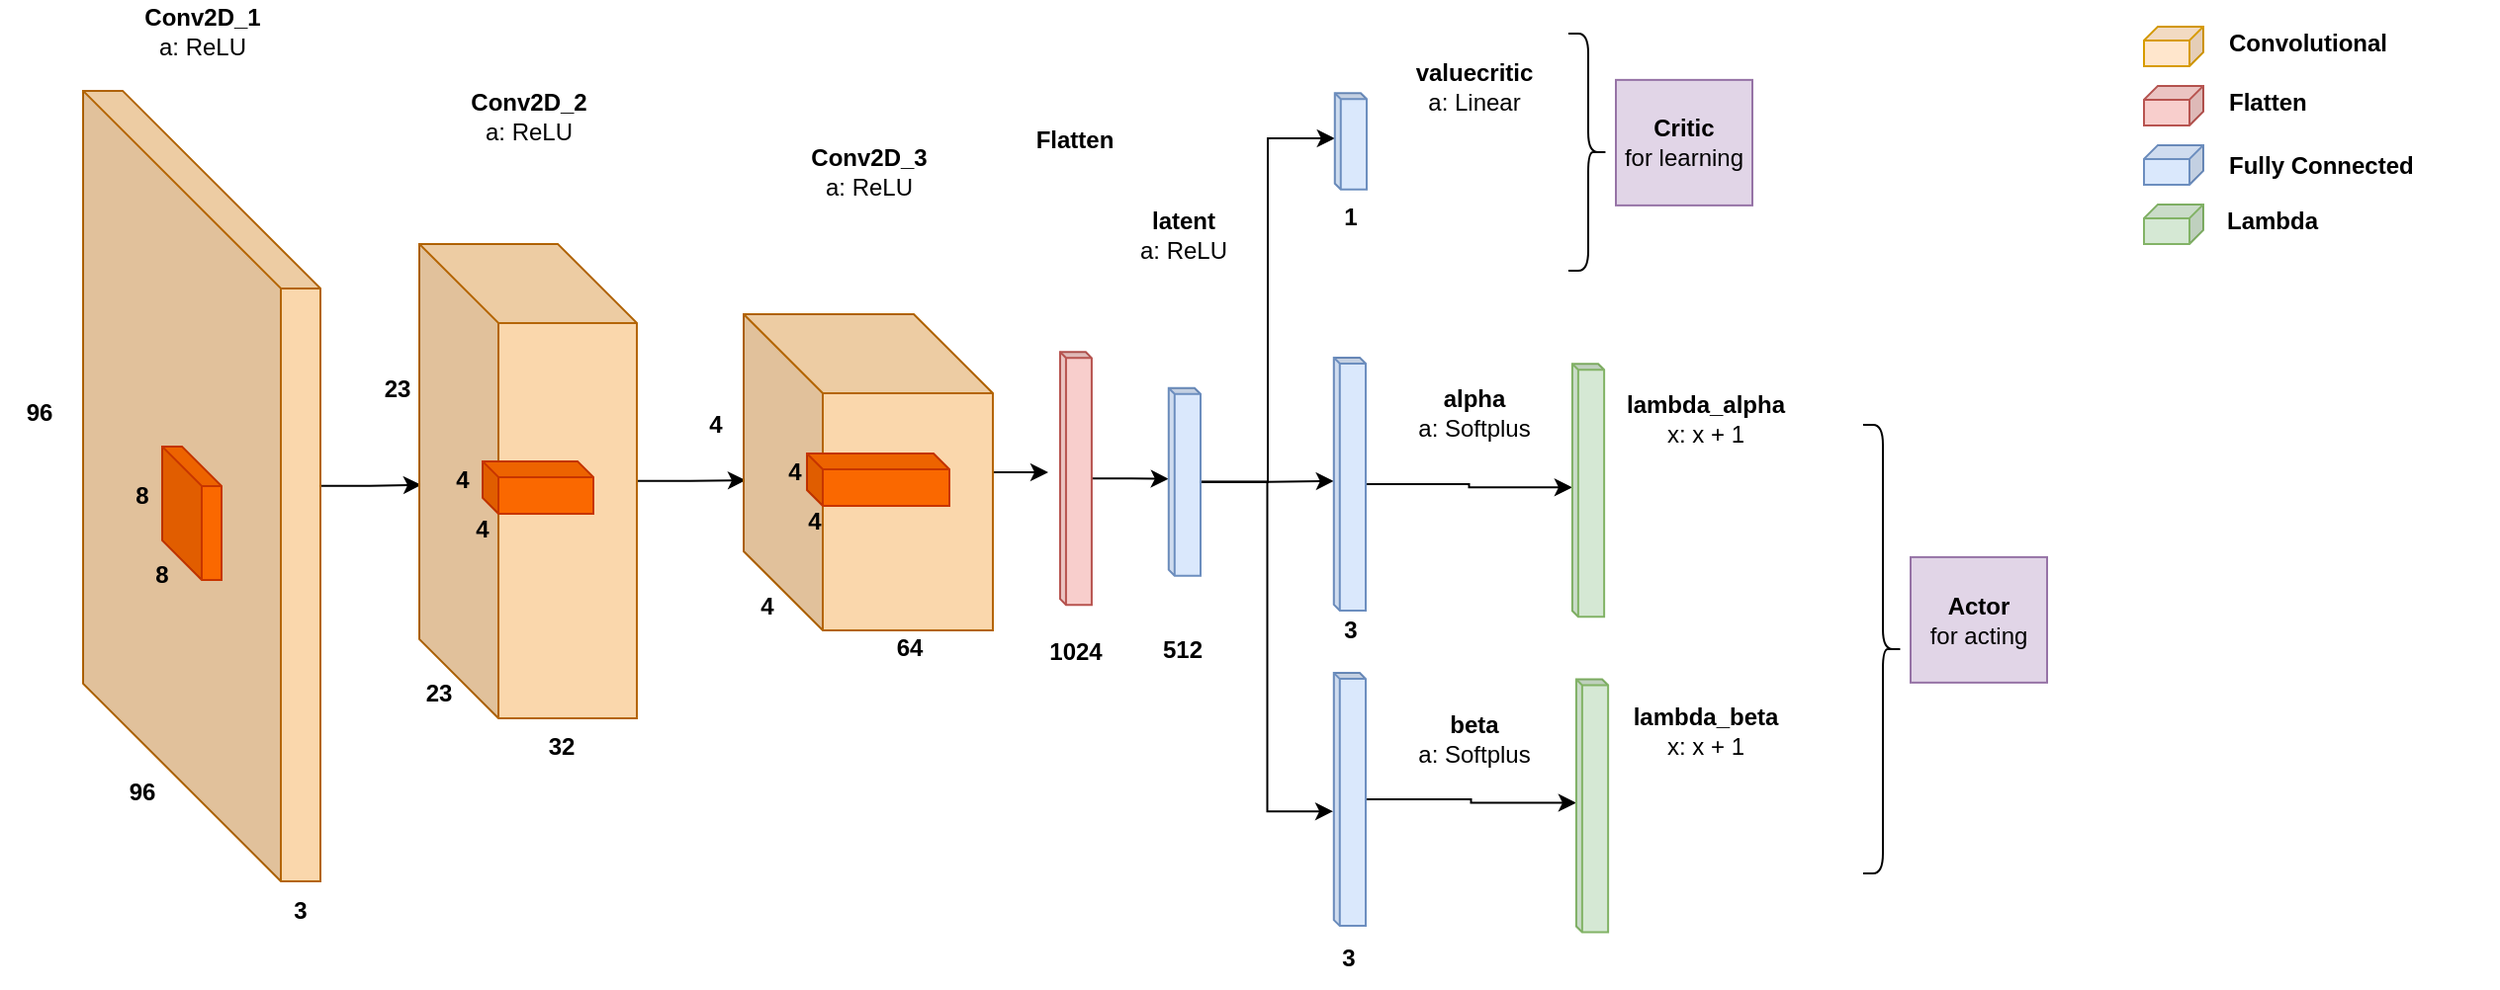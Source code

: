<mxfile version="20.7.4" type="device"><diagram id="zFlVRU_5h1scILDpNqvU" name="Page-1"><mxGraphModel dx="1585" dy="1100" grid="0" gridSize="10" guides="1" tooltips="1" connect="1" arrows="1" fold="1" page="1" pageScale="1" pageWidth="1654" pageHeight="1169" background="#FFFFFF" math="0" shadow="0"><root><mxCell id="0"/><mxCell id="1" parent="0"/><mxCell id="vjdCB_3rvQRD-REKti6B-33" style="edgeStyle=orthogonalEdgeStyle;rounded=0;orthogonalLoop=1;jettySize=auto;html=1;entryX=0.009;entryY=0.508;entryDx=0;entryDy=0;entryPerimeter=0;" parent="1" source="fAfMOuDEGAaXCi6AJNAk-10" target="fAfMOuDEGAaXCi6AJNAk-21" edge="1"><mxGeometry relative="1" as="geometry"><mxPoint x="224" y="486.94" as="targetPoint"/></mxGeometry></mxCell><mxCell id="fAfMOuDEGAaXCi6AJNAk-10" value="" style="shape=cube;whiteSpace=wrap;html=1;boundedLbl=1;backgroundOutline=1;darkOpacity=0.05;darkOpacity2=0.1;size=100;perimeterSpacing=0;strokeColor=#b46504;fillColor=#fad7ac;" parent="1" vertex="1"><mxGeometry x="60" y="286.94" width="120" height="400" as="geometry"/></mxCell><mxCell id="fAfMOuDEGAaXCi6AJNAk-14" value="3" style="text;html=1;strokeColor=none;fillColor=none;align=center;verticalAlign=middle;whiteSpace=wrap;rounded=0;fontStyle=1" parent="1" vertex="1"><mxGeometry x="150" y="686.94" width="40" height="30" as="geometry"/></mxCell><mxCell id="fAfMOuDEGAaXCi6AJNAk-15" value="96" style="text;html=1;strokeColor=none;fillColor=none;align=center;verticalAlign=middle;whiteSpace=wrap;rounded=0;fontStyle=1" parent="1" vertex="1"><mxGeometry x="70" y="626.94" width="40" height="30" as="geometry"/></mxCell><mxCell id="fAfMOuDEGAaXCi6AJNAk-16" value="96" style="text;html=1;strokeColor=none;fillColor=none;align=center;verticalAlign=middle;whiteSpace=wrap;rounded=0;fontStyle=1" parent="1" vertex="1"><mxGeometry x="18" y="435" width="40" height="30" as="geometry"/></mxCell><mxCell id="fAfMOuDEGAaXCi6AJNAk-18" value="8" style="text;html=1;strokeColor=none;fillColor=none;align=center;verticalAlign=middle;whiteSpace=wrap;rounded=0;fontStyle=1" parent="1" vertex="1"><mxGeometry x="80" y="516.94" width="40" height="30" as="geometry"/></mxCell><mxCell id="fAfMOuDEGAaXCi6AJNAk-19" value="8" style="text;html=1;strokeColor=none;fillColor=none;align=center;verticalAlign=middle;whiteSpace=wrap;rounded=0;fontStyle=1" parent="1" vertex="1"><mxGeometry x="70" y="476.94" width="40" height="30" as="geometry"/></mxCell><mxCell id="vjdCB_3rvQRD-REKti6B-34" style="edgeStyle=orthogonalEdgeStyle;rounded=0;orthogonalLoop=1;jettySize=auto;html=1;entryX=0.008;entryY=0.525;entryDx=0;entryDy=0;entryPerimeter=0;" parent="1" source="fAfMOuDEGAaXCi6AJNAk-21" target="fAfMOuDEGAaXCi6AJNAk-29" edge="1"><mxGeometry relative="1" as="geometry"><mxPoint x="391" y="480" as="targetPoint"/></mxGeometry></mxCell><mxCell id="fAfMOuDEGAaXCi6AJNAk-21" value="" style="shape=cube;whiteSpace=wrap;html=1;boundedLbl=1;backgroundOutline=1;darkOpacity=0.05;darkOpacity2=0.1;strokeColor=#b46504;fillColor=#fad7ac;size=40;" parent="1" vertex="1"><mxGeometry x="230" y="364.44" width="110" height="240" as="geometry"/></mxCell><mxCell id="fAfMOuDEGAaXCi6AJNAk-23" value="" style="shape=cube;whiteSpace=wrap;html=1;boundedLbl=1;backgroundOutline=1;darkOpacity=0.05;darkOpacity2=0.1;strokeColor=#C73500;fillColor=#fa6800;fontColor=#000000;size=8;" parent="1" vertex="1"><mxGeometry x="262" y="474.44" width="56" height="26.5" as="geometry"/></mxCell><mxCell id="fAfMOuDEGAaXCi6AJNAk-24" value="4" style="text;html=1;strokeColor=none;fillColor=none;align=center;verticalAlign=middle;whiteSpace=wrap;rounded=0;fontStyle=1" parent="1" vertex="1"><mxGeometry x="242" y="493.94" width="40" height="30" as="geometry"/></mxCell><mxCell id="fAfMOuDEGAaXCi6AJNAk-25" value="4" style="text;html=1;strokeColor=none;fillColor=none;align=center;verticalAlign=middle;whiteSpace=wrap;rounded=0;fontStyle=1" parent="1" vertex="1"><mxGeometry x="232" y="468.94" width="40" height="30" as="geometry"/></mxCell><mxCell id="fAfMOuDEGAaXCi6AJNAk-26" value="23" style="text;html=1;strokeColor=none;fillColor=none;align=center;verticalAlign=middle;whiteSpace=wrap;rounded=0;fontStyle=1" parent="1" vertex="1"><mxGeometry x="199" y="423.44" width="40" height="30" as="geometry"/></mxCell><mxCell id="fAfMOuDEGAaXCi6AJNAk-27" value="23" style="text;html=1;strokeColor=none;fillColor=none;align=center;verticalAlign=middle;whiteSpace=wrap;rounded=0;fontStyle=1" parent="1" vertex="1"><mxGeometry x="220" y="577.44" width="40" height="30" as="geometry"/></mxCell><mxCell id="fAfMOuDEGAaXCi6AJNAk-28" value="32" style="text;html=1;strokeColor=none;fillColor=none;align=center;verticalAlign=middle;whiteSpace=wrap;rounded=0;fontStyle=1" parent="1" vertex="1"><mxGeometry x="282" y="604.44" width="40" height="30" as="geometry"/></mxCell><mxCell id="vjdCB_3rvQRD-REKti6B-35" style="edgeStyle=orthogonalEdgeStyle;rounded=0;orthogonalLoop=1;jettySize=auto;html=1;" parent="1" source="fAfMOuDEGAaXCi6AJNAk-29" edge="1"><mxGeometry relative="1" as="geometry"><mxPoint x="548" y="480" as="targetPoint"/></mxGeometry></mxCell><mxCell id="fAfMOuDEGAaXCi6AJNAk-29" value="" style="shape=cube;whiteSpace=wrap;html=1;boundedLbl=1;backgroundOutline=1;darkOpacity=0.05;darkOpacity2=0.1;strokeColor=#b46504;fillColor=#fad7ac;size=40;" parent="1" vertex="1"><mxGeometry x="394" y="400" width="126" height="160" as="geometry"/></mxCell><mxCell id="fAfMOuDEGAaXCi6AJNAk-31" value="" style="shape=cube;whiteSpace=wrap;html=1;boundedLbl=1;backgroundOutline=1;darkOpacity=0.05;darkOpacity2=0.1;strokeColor=#C73500;fillColor=#fa6800;fontColor=#000000;" parent="1" vertex="1"><mxGeometry x="100" y="466.94" width="30" height="67.5" as="geometry"/></mxCell><mxCell id="fAfMOuDEGAaXCi6AJNAk-33" value="4" style="text;html=1;strokeColor=none;fillColor=none;align=center;verticalAlign=middle;whiteSpace=wrap;rounded=0;fontStyle=1" parent="1" vertex="1"><mxGeometry x="360" y="440.5" width="40" height="30" as="geometry"/></mxCell><mxCell id="fAfMOuDEGAaXCi6AJNAk-34" value="4" style="text;html=1;strokeColor=none;fillColor=none;align=center;verticalAlign=middle;whiteSpace=wrap;rounded=0;fontStyle=1" parent="1" vertex="1"><mxGeometry x="386" y="540" width="40" height="15" as="geometry"/></mxCell><mxCell id="fAfMOuDEGAaXCi6AJNAk-35" value="" style="shape=cube;whiteSpace=wrap;html=1;boundedLbl=1;backgroundOutline=1;darkOpacity=0.05;darkOpacity2=0.1;strokeColor=#C73500;fillColor=#fa6800;fontColor=#000000;size=8;" parent="1" vertex="1"><mxGeometry x="426" y="470.5" width="72" height="26.5" as="geometry"/></mxCell><mxCell id="fAfMOuDEGAaXCi6AJNAk-36" value="4" style="text;html=1;strokeColor=none;fillColor=none;align=center;verticalAlign=middle;whiteSpace=wrap;rounded=0;fontStyle=1" parent="1" vertex="1"><mxGeometry x="410" y="490" width="40" height="30" as="geometry"/></mxCell><mxCell id="fAfMOuDEGAaXCi6AJNAk-37" value="4" style="text;html=1;strokeColor=none;fillColor=none;align=center;verticalAlign=middle;whiteSpace=wrap;rounded=0;fontStyle=1" parent="1" vertex="1"><mxGeometry x="400" y="465" width="40" height="30" as="geometry"/></mxCell><mxCell id="fAfMOuDEGAaXCi6AJNAk-39" value="64" style="text;html=1;strokeColor=none;fillColor=none;align=center;verticalAlign=middle;whiteSpace=wrap;rounded=0;fontStyle=1" parent="1" vertex="1"><mxGeometry x="458" y="554" width="40" height="30" as="geometry"/></mxCell><mxCell id="vjdCB_3rvQRD-REKti6B-1" value="" style="shape=cube;whiteSpace=wrap;html=1;boundedLbl=1;backgroundOutline=1;darkOpacity=0.05;darkOpacity2=0.1;size=7;direction=east;flipH=1;fillColor=#ffe6cc;strokeColor=#d79b00;fontStyle=1" parent="1" vertex="1"><mxGeometry x="1102" y="254.44" width="30" height="20" as="geometry"/></mxCell><mxCell id="vjdCB_3rvQRD-REKti6B-2" value="" style="shape=cube;whiteSpace=wrap;html=1;boundedLbl=1;backgroundOutline=1;darkOpacity=0.05;darkOpacity2=0.1;size=7;direction=east;flipH=1;fillColor=#f8cecc;strokeColor=#b85450;fontStyle=1" parent="1" vertex="1"><mxGeometry x="1102" y="284.44" width="30" height="20" as="geometry"/></mxCell><mxCell id="vjdCB_3rvQRD-REKti6B-3" value="" style="shape=cube;whiteSpace=wrap;html=1;boundedLbl=1;backgroundOutline=1;darkOpacity=0.05;darkOpacity2=0.1;size=7;direction=east;flipH=1;fillColor=#dae8fc;strokeColor=#6c8ebf;fontStyle=1" parent="1" vertex="1"><mxGeometry x="1102" y="314.44" width="30" height="20" as="geometry"/></mxCell><mxCell id="vjdCB_3rvQRD-REKti6B-4" value="" style="shape=cube;whiteSpace=wrap;html=1;boundedLbl=1;backgroundOutline=1;darkOpacity=0.05;darkOpacity2=0.1;size=7;direction=east;flipH=1;fillColor=#d5e8d4;strokeColor=#82b366;fontStyle=1" parent="1" vertex="1"><mxGeometry x="1102" y="344.44" width="30" height="20" as="geometry"/></mxCell><mxCell id="vjdCB_3rvQRD-REKti6B-5" value="Convolutional" style="text;html=1;strokeColor=none;fillColor=none;align=left;verticalAlign=middle;whiteSpace=wrap;rounded=0;fontStyle=1" parent="1" vertex="1"><mxGeometry x="1143" y="251.5" width="138" height="23.88" as="geometry"/></mxCell><mxCell id="vjdCB_3rvQRD-REKti6B-6" value="Flatten" style="text;html=1;strokeColor=none;fillColor=none;align=left;verticalAlign=middle;whiteSpace=wrap;rounded=0;fontStyle=1" parent="1" vertex="1"><mxGeometry x="1143" y="281.5" width="138" height="23.88" as="geometry"/></mxCell><mxCell id="vjdCB_3rvQRD-REKti6B-7" value="Fully Connected" style="text;html=1;strokeColor=none;fillColor=none;align=left;verticalAlign=middle;whiteSpace=wrap;rounded=0;fontStyle=1" parent="1" vertex="1"><mxGeometry x="1143" y="312.56" width="138" height="23.88" as="geometry"/></mxCell><mxCell id="vjdCB_3rvQRD-REKti6B-8" value="Lambda" style="text;html=1;strokeColor=none;fillColor=none;align=left;verticalAlign=middle;whiteSpace=wrap;rounded=0;fontStyle=1" parent="1" vertex="1"><mxGeometry x="1142" y="340.56" width="138" height="23.88" as="geometry"/></mxCell><mxCell id="vjdCB_3rvQRD-REKti6B-9" value="&lt;b&gt;Conv2D_1&lt;/b&gt;&lt;br&gt;a: ReLU" style="text;html=1;strokeColor=none;fillColor=none;align=center;verticalAlign=middle;whiteSpace=wrap;rounded=0;" parent="1" vertex="1"><mxGeometry x="85.5" y="241.94" width="69" height="30" as="geometry"/></mxCell><mxCell id="vjdCB_3rvQRD-REKti6B-11" value="&lt;b&gt;Conv2D_2&lt;/b&gt;&lt;br&gt;a: ReLU" style="text;html=1;strokeColor=none;fillColor=none;align=center;verticalAlign=middle;whiteSpace=wrap;rounded=0;" parent="1" vertex="1"><mxGeometry x="250.5" y="285.44" width="69" height="30" as="geometry"/></mxCell><mxCell id="vjdCB_3rvQRD-REKti6B-12" value="&lt;b&gt;Conv2D_3&lt;/b&gt;&lt;br&gt;a: ReLU" style="text;html=1;strokeColor=none;fillColor=none;align=center;verticalAlign=middle;whiteSpace=wrap;rounded=0;" parent="1" vertex="1"><mxGeometry x="422.5" y="313" width="69" height="30" as="geometry"/></mxCell><mxCell id="vjdCB_3rvQRD-REKti6B-31" style="edgeStyle=orthogonalEdgeStyle;rounded=0;orthogonalLoop=1;jettySize=auto;html=1;entryX=0;entryY=0;entryDx=45.985;entryDy=0;entryPerimeter=0;" parent="1" source="vjdCB_3rvQRD-REKti6B-13" target="vjdCB_3rvQRD-REKti6B-15" edge="1"><mxGeometry relative="1" as="geometry"><mxPoint x="594" y="480" as="targetPoint"/><Array as="points"/></mxGeometry></mxCell><mxCell id="vjdCB_3rvQRD-REKti6B-13" value="" style="shape=cube;whiteSpace=wrap;html=1;boundedLbl=1;backgroundOutline=1;darkOpacity=0.05;darkOpacity2=0.1;size=3;direction=east;flipH=1;fillColor=#f8cecc;strokeColor=#b85450;rotation=-90;" parent="1" vertex="1"><mxGeometry x="498" y="475.12" width="127.93" height="16" as="geometry"/></mxCell><mxCell id="vjdCB_3rvQRD-REKti6B-14" value="&lt;b&gt;Flatten&lt;br&gt;&lt;/b&gt;" style="text;html=1;strokeColor=none;fillColor=none;align=center;verticalAlign=middle;whiteSpace=wrap;rounded=0;" parent="1" vertex="1"><mxGeometry x="527.46" y="296.94" width="69" height="30" as="geometry"/></mxCell><mxCell id="vjdCB_3rvQRD-REKti6B-36" style="edgeStyle=orthogonalEdgeStyle;rounded=0;orthogonalLoop=1;jettySize=auto;html=1;entryX=0;entryY=0;entryDx=22.865;entryDy=0;entryPerimeter=0;" parent="1" source="vjdCB_3rvQRD-REKti6B-15" target="vjdCB_3rvQRD-REKti6B-20" edge="1"><mxGeometry relative="1" as="geometry"/></mxCell><mxCell id="vjdCB_3rvQRD-REKti6B-37" style="edgeStyle=orthogonalEdgeStyle;rounded=0;orthogonalLoop=1;jettySize=auto;html=1;entryX=0;entryY=0;entryDx=62.5;entryDy=0;entryPerimeter=0;" parent="1" source="vjdCB_3rvQRD-REKti6B-15" target="vjdCB_3rvQRD-REKti6B-21" edge="1"><mxGeometry relative="1" as="geometry"/></mxCell><mxCell id="vjdCB_3rvQRD-REKti6B-38" style="edgeStyle=orthogonalEdgeStyle;rounded=0;orthogonalLoop=1;jettySize=auto;html=1;entryX=0.547;entryY=-0.024;entryDx=0;entryDy=0;entryPerimeter=0;" parent="1" source="vjdCB_3rvQRD-REKti6B-15" target="vjdCB_3rvQRD-REKti6B-22" edge="1"><mxGeometry relative="1" as="geometry"/></mxCell><mxCell id="vjdCB_3rvQRD-REKti6B-15" value="" style="shape=cube;whiteSpace=wrap;html=1;boundedLbl=1;backgroundOutline=1;darkOpacity=0.05;darkOpacity2=0.1;size=3;direction=east;flipH=1;fillColor=#dae8fc;strokeColor=#6c8ebf;rotation=-90;" parent="1" vertex="1"><mxGeometry x="569.46" y="476.81" width="94.97" height="16.12" as="geometry"/></mxCell><mxCell id="vjdCB_3rvQRD-REKti6B-16" value="1024" style="text;html=1;strokeColor=none;fillColor=none;align=center;verticalAlign=middle;whiteSpace=wrap;rounded=0;fontStyle=1" parent="1" vertex="1"><mxGeometry x="541.95" y="555.94" width="40" height="30" as="geometry"/></mxCell><mxCell id="vjdCB_3rvQRD-REKti6B-17" value="512" style="text;html=1;strokeColor=none;fillColor=none;align=center;verticalAlign=middle;whiteSpace=wrap;rounded=0;fontStyle=1" parent="1" vertex="1"><mxGeometry x="596.45" y="554.94" width="40" height="30" as="geometry"/></mxCell><mxCell id="vjdCB_3rvQRD-REKti6B-18" value="&lt;b&gt;latent&lt;/b&gt;&lt;br&gt;a: ReLU" style="text;html=1;strokeColor=none;fillColor=none;align=center;verticalAlign=middle;whiteSpace=wrap;rounded=0;" parent="1" vertex="1"><mxGeometry x="582.45" y="344.94" width="69" height="30" as="geometry"/></mxCell><mxCell id="vjdCB_3rvQRD-REKti6B-20" value="" style="shape=cube;whiteSpace=wrap;html=1;boundedLbl=1;backgroundOutline=1;darkOpacity=0.05;darkOpacity2=0.1;size=3;direction=east;flipH=1;fillColor=#dae8fc;strokeColor=#6c8ebf;rotation=-90;" parent="1" vertex="1"><mxGeometry x="676.58" y="304.44" width="48.73" height="16.12" as="geometry"/></mxCell><mxCell id="vjdCB_3rvQRD-REKti6B-44" style="edgeStyle=orthogonalEdgeStyle;rounded=0;orthogonalLoop=1;jettySize=auto;html=1;entryX=0;entryY=0;entryDx=62.5;entryDy=0;entryPerimeter=0;" parent="1" source="vjdCB_3rvQRD-REKti6B-21" target="vjdCB_3rvQRD-REKti6B-39" edge="1"><mxGeometry relative="1" as="geometry"/></mxCell><mxCell id="vjdCB_3rvQRD-REKti6B-21" value="" style="shape=cube;whiteSpace=wrap;html=1;boundedLbl=1;backgroundOutline=1;darkOpacity=0.05;darkOpacity2=0.1;size=3;direction=east;flipH=1;fillColor=#dae8fc;strokeColor=#6c8ebf;rotation=-90;" parent="1" vertex="1"><mxGeometry x="636.45" y="477.88" width="128" height="16.12" as="geometry"/></mxCell><mxCell id="vjdCB_3rvQRD-REKti6B-43" style="edgeStyle=orthogonalEdgeStyle;rounded=0;orthogonalLoop=1;jettySize=auto;html=1;entryX=0;entryY=0;entryDx=62.5;entryDy=0;entryPerimeter=0;" parent="1" source="vjdCB_3rvQRD-REKti6B-22" target="vjdCB_3rvQRD-REKti6B-40" edge="1"><mxGeometry relative="1" as="geometry"/></mxCell><mxCell id="vjdCB_3rvQRD-REKti6B-22" value="" style="shape=cube;whiteSpace=wrap;html=1;boundedLbl=1;backgroundOutline=1;darkOpacity=0.05;darkOpacity2=0.1;size=3;direction=east;flipH=1;fillColor=#dae8fc;strokeColor=#6c8ebf;rotation=-90;" parent="1" vertex="1"><mxGeometry x="636.45" y="637.5" width="128" height="16.12" as="geometry"/></mxCell><mxCell id="vjdCB_3rvQRD-REKti6B-23" value="&lt;b&gt;valuecritic&lt;/b&gt;&lt;br&gt;a: Linear" style="text;html=1;strokeColor=none;fillColor=none;align=center;verticalAlign=middle;whiteSpace=wrap;rounded=0;" parent="1" vertex="1"><mxGeometry x="728.95" y="269.5" width="69" height="30" as="geometry"/></mxCell><mxCell id="vjdCB_3rvQRD-REKti6B-24" value="1" style="text;html=1;strokeColor=none;fillColor=none;align=center;verticalAlign=middle;whiteSpace=wrap;rounded=0;fontStyle=1" parent="1" vertex="1"><mxGeometry x="680.95" y="336.44" width="40" height="30" as="geometry"/></mxCell><mxCell id="vjdCB_3rvQRD-REKti6B-25" value="3" style="text;html=1;strokeColor=none;fillColor=none;align=center;verticalAlign=middle;whiteSpace=wrap;rounded=0;fontStyle=1" parent="1" vertex="1"><mxGeometry x="680.95" y="544.5" width="40" height="30" as="geometry"/></mxCell><mxCell id="vjdCB_3rvQRD-REKti6B-26" value="3" style="text;html=1;strokeColor=none;fillColor=none;align=center;verticalAlign=middle;whiteSpace=wrap;rounded=0;fontStyle=1" parent="1" vertex="1"><mxGeometry x="680.45" y="710.5" width="40" height="30" as="geometry"/></mxCell><mxCell id="vjdCB_3rvQRD-REKti6B-28" value="&lt;b&gt;beta&lt;/b&gt;&lt;br&gt;a: Softplus" style="text;html=1;strokeColor=none;fillColor=none;align=center;verticalAlign=middle;whiteSpace=wrap;rounded=0;" parent="1" vertex="1"><mxGeometry x="728.95" y="599.5" width="69" height="30" as="geometry"/></mxCell><mxCell id="vjdCB_3rvQRD-REKti6B-29" value="&lt;b&gt;alpha&lt;br&gt;&lt;/b&gt;a: Softplus" style="text;html=1;strokeColor=none;fillColor=none;align=center;verticalAlign=middle;whiteSpace=wrap;rounded=0;" parent="1" vertex="1"><mxGeometry x="728.95" y="434.5" width="69" height="30" as="geometry"/></mxCell><mxCell id="vjdCB_3rvQRD-REKti6B-39" value="" style="shape=cube;whiteSpace=wrap;html=1;boundedLbl=1;backgroundOutline=1;darkOpacity=0.05;darkOpacity2=0.1;size=3;direction=east;flipH=1;fillColor=#d5e8d4;strokeColor=#82b366;rotation=-90;" parent="1" vertex="1"><mxGeometry x="757" y="481.07" width="128" height="16.12" as="geometry"/></mxCell><mxCell id="vjdCB_3rvQRD-REKti6B-40" value="" style="shape=cube;whiteSpace=wrap;html=1;boundedLbl=1;backgroundOutline=1;darkOpacity=0.05;darkOpacity2=0.1;size=3;direction=east;flipH=1;fillColor=#d5e8d4;strokeColor=#82b366;rotation=-90;" parent="1" vertex="1"><mxGeometry x="759" y="640.69" width="128" height="16.12" as="geometry"/></mxCell><mxCell id="vjdCB_3rvQRD-REKti6B-41" value="&lt;b&gt;lambda_alpha&lt;br&gt;&lt;/b&gt;x: x + 1" style="text;html=1;strokeColor=none;fillColor=none;align=center;verticalAlign=middle;whiteSpace=wrap;rounded=0;" parent="1" vertex="1"><mxGeometry x="846" y="438.19" width="69" height="30" as="geometry"/></mxCell><mxCell id="vjdCB_3rvQRD-REKti6B-42" value="&lt;b&gt;lambda_beta&lt;br&gt;&lt;/b&gt;x: x + 1" style="text;html=1;strokeColor=none;fillColor=none;align=center;verticalAlign=middle;whiteSpace=wrap;rounded=0;" parent="1" vertex="1"><mxGeometry x="846" y="596.19" width="69" height="30" as="geometry"/></mxCell><mxCell id="vjdCB_3rvQRD-REKti6B-45" value="" style="shape=curlyBracket;whiteSpace=wrap;html=1;rounded=1;flipH=1;labelPosition=right;verticalLabelPosition=middle;align=left;verticalAlign=middle;" parent="1" vertex="1"><mxGeometry x="811" y="258" width="20" height="120" as="geometry"/></mxCell><mxCell id="vjdCB_3rvQRD-REKti6B-47" value="&lt;b&gt;Critic&lt;br&gt;&lt;/b&gt;for learning" style="text;html=1;align=center;verticalAlign=middle;whiteSpace=wrap;rounded=0;fillColor=#e1d5e7;strokeColor=#9673a6;" parent="1" vertex="1"><mxGeometry x="835" y="281.44" width="69" height="63.5" as="geometry"/></mxCell><mxCell id="vjdCB_3rvQRD-REKti6B-49" value="" style="shape=curlyBracket;whiteSpace=wrap;html=1;rounded=1;flipH=1;labelPosition=right;verticalLabelPosition=middle;align=left;verticalAlign=middle;" parent="1" vertex="1"><mxGeometry x="960" y="456" width="20" height="227" as="geometry"/></mxCell><mxCell id="vjdCB_3rvQRD-REKti6B-50" value="&lt;b&gt;Actor&lt;br&gt;&lt;/b&gt;for acting" style="text;html=1;align=center;verticalAlign=middle;whiteSpace=wrap;rounded=0;fillColor=#e1d5e7;strokeColor=#9673a6;" parent="1" vertex="1"><mxGeometry x="984" y="522.94" width="69" height="63.5" as="geometry"/></mxCell></root></mxGraphModel></diagram></mxfile>